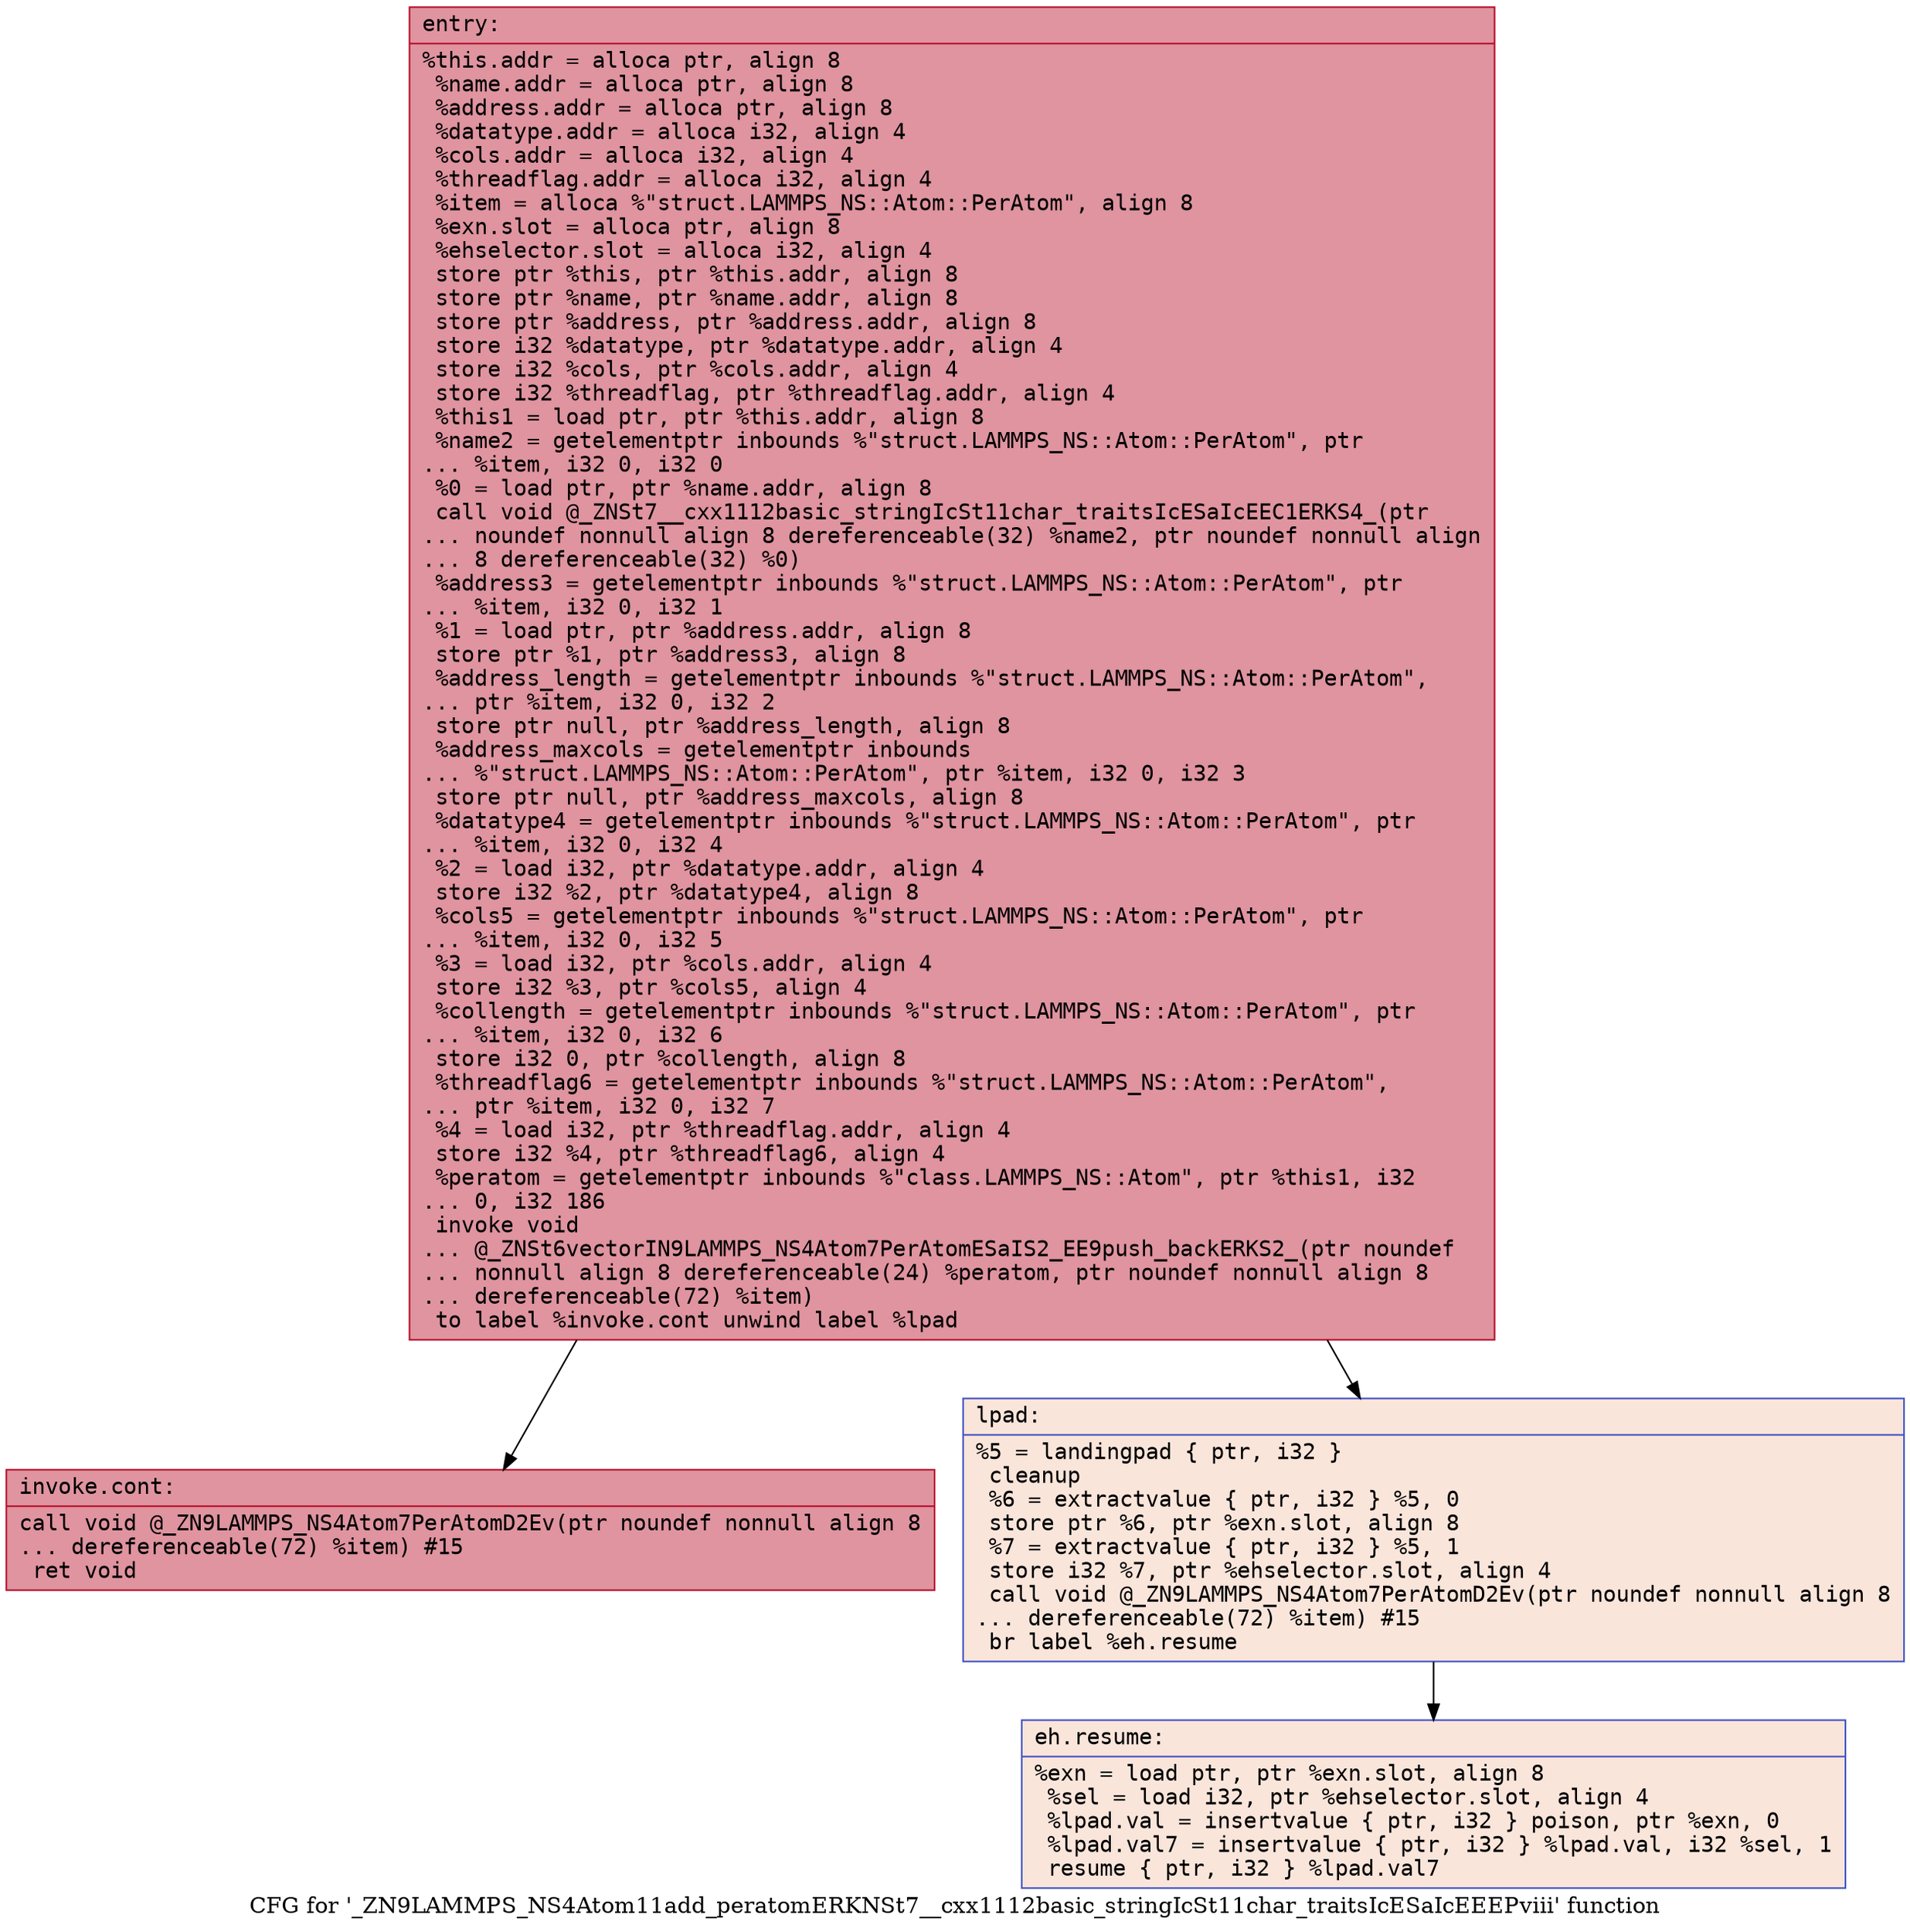 digraph "CFG for '_ZN9LAMMPS_NS4Atom11add_peratomERKNSt7__cxx1112basic_stringIcSt11char_traitsIcESaIcEEEPviii' function" {
	label="CFG for '_ZN9LAMMPS_NS4Atom11add_peratomERKNSt7__cxx1112basic_stringIcSt11char_traitsIcESaIcEEEPviii' function";

	Node0x55aea8dbbea0 [shape=record,color="#b70d28ff", style=filled, fillcolor="#b70d2870" fontname="Courier",label="{entry:\l|  %this.addr = alloca ptr, align 8\l  %name.addr = alloca ptr, align 8\l  %address.addr = alloca ptr, align 8\l  %datatype.addr = alloca i32, align 4\l  %cols.addr = alloca i32, align 4\l  %threadflag.addr = alloca i32, align 4\l  %item = alloca %\"struct.LAMMPS_NS::Atom::PerAtom\", align 8\l  %exn.slot = alloca ptr, align 8\l  %ehselector.slot = alloca i32, align 4\l  store ptr %this, ptr %this.addr, align 8\l  store ptr %name, ptr %name.addr, align 8\l  store ptr %address, ptr %address.addr, align 8\l  store i32 %datatype, ptr %datatype.addr, align 4\l  store i32 %cols, ptr %cols.addr, align 4\l  store i32 %threadflag, ptr %threadflag.addr, align 4\l  %this1 = load ptr, ptr %this.addr, align 8\l  %name2 = getelementptr inbounds %\"struct.LAMMPS_NS::Atom::PerAtom\", ptr\l... %item, i32 0, i32 0\l  %0 = load ptr, ptr %name.addr, align 8\l  call void @_ZNSt7__cxx1112basic_stringIcSt11char_traitsIcESaIcEEC1ERKS4_(ptr\l... noundef nonnull align 8 dereferenceable(32) %name2, ptr noundef nonnull align\l... 8 dereferenceable(32) %0)\l  %address3 = getelementptr inbounds %\"struct.LAMMPS_NS::Atom::PerAtom\", ptr\l... %item, i32 0, i32 1\l  %1 = load ptr, ptr %address.addr, align 8\l  store ptr %1, ptr %address3, align 8\l  %address_length = getelementptr inbounds %\"struct.LAMMPS_NS::Atom::PerAtom\",\l... ptr %item, i32 0, i32 2\l  store ptr null, ptr %address_length, align 8\l  %address_maxcols = getelementptr inbounds\l... %\"struct.LAMMPS_NS::Atom::PerAtom\", ptr %item, i32 0, i32 3\l  store ptr null, ptr %address_maxcols, align 8\l  %datatype4 = getelementptr inbounds %\"struct.LAMMPS_NS::Atom::PerAtom\", ptr\l... %item, i32 0, i32 4\l  %2 = load i32, ptr %datatype.addr, align 4\l  store i32 %2, ptr %datatype4, align 8\l  %cols5 = getelementptr inbounds %\"struct.LAMMPS_NS::Atom::PerAtom\", ptr\l... %item, i32 0, i32 5\l  %3 = load i32, ptr %cols.addr, align 4\l  store i32 %3, ptr %cols5, align 4\l  %collength = getelementptr inbounds %\"struct.LAMMPS_NS::Atom::PerAtom\", ptr\l... %item, i32 0, i32 6\l  store i32 0, ptr %collength, align 8\l  %threadflag6 = getelementptr inbounds %\"struct.LAMMPS_NS::Atom::PerAtom\",\l... ptr %item, i32 0, i32 7\l  %4 = load i32, ptr %threadflag.addr, align 4\l  store i32 %4, ptr %threadflag6, align 4\l  %peratom = getelementptr inbounds %\"class.LAMMPS_NS::Atom\", ptr %this1, i32\l... 0, i32 186\l  invoke void\l... @_ZNSt6vectorIN9LAMMPS_NS4Atom7PerAtomESaIS2_EE9push_backERKS2_(ptr noundef\l... nonnull align 8 dereferenceable(24) %peratom, ptr noundef nonnull align 8\l... dereferenceable(72) %item)\l          to label %invoke.cont unwind label %lpad\l}"];
	Node0x55aea8dbbea0 -> Node0x55aea8dbe300[tooltip="entry -> invoke.cont\nProbability 100.00%" ];
	Node0x55aea8dbbea0 -> Node0x55aea8dbe350[tooltip="entry -> lpad\nProbability 0.00%" ];
	Node0x55aea8dbe300 [shape=record,color="#b70d28ff", style=filled, fillcolor="#b70d2870" fontname="Courier",label="{invoke.cont:\l|  call void @_ZN9LAMMPS_NS4Atom7PerAtomD2Ev(ptr noundef nonnull align 8\l... dereferenceable(72) %item) #15\l  ret void\l}"];
	Node0x55aea8dbe350 [shape=record,color="#3d50c3ff", style=filled, fillcolor="#f4c5ad70" fontname="Courier",label="{lpad:\l|  %5 = landingpad \{ ptr, i32 \}\l          cleanup\l  %6 = extractvalue \{ ptr, i32 \} %5, 0\l  store ptr %6, ptr %exn.slot, align 8\l  %7 = extractvalue \{ ptr, i32 \} %5, 1\l  store i32 %7, ptr %ehselector.slot, align 4\l  call void @_ZN9LAMMPS_NS4Atom7PerAtomD2Ev(ptr noundef nonnull align 8\l... dereferenceable(72) %item) #15\l  br label %eh.resume\l}"];
	Node0x55aea8dbe350 -> Node0x55aea8dbebb0[tooltip="lpad -> eh.resume\nProbability 100.00%" ];
	Node0x55aea8dbebb0 [shape=record,color="#3d50c3ff", style=filled, fillcolor="#f4c5ad70" fontname="Courier",label="{eh.resume:\l|  %exn = load ptr, ptr %exn.slot, align 8\l  %sel = load i32, ptr %ehselector.slot, align 4\l  %lpad.val = insertvalue \{ ptr, i32 \} poison, ptr %exn, 0\l  %lpad.val7 = insertvalue \{ ptr, i32 \} %lpad.val, i32 %sel, 1\l  resume \{ ptr, i32 \} %lpad.val7\l}"];
}
